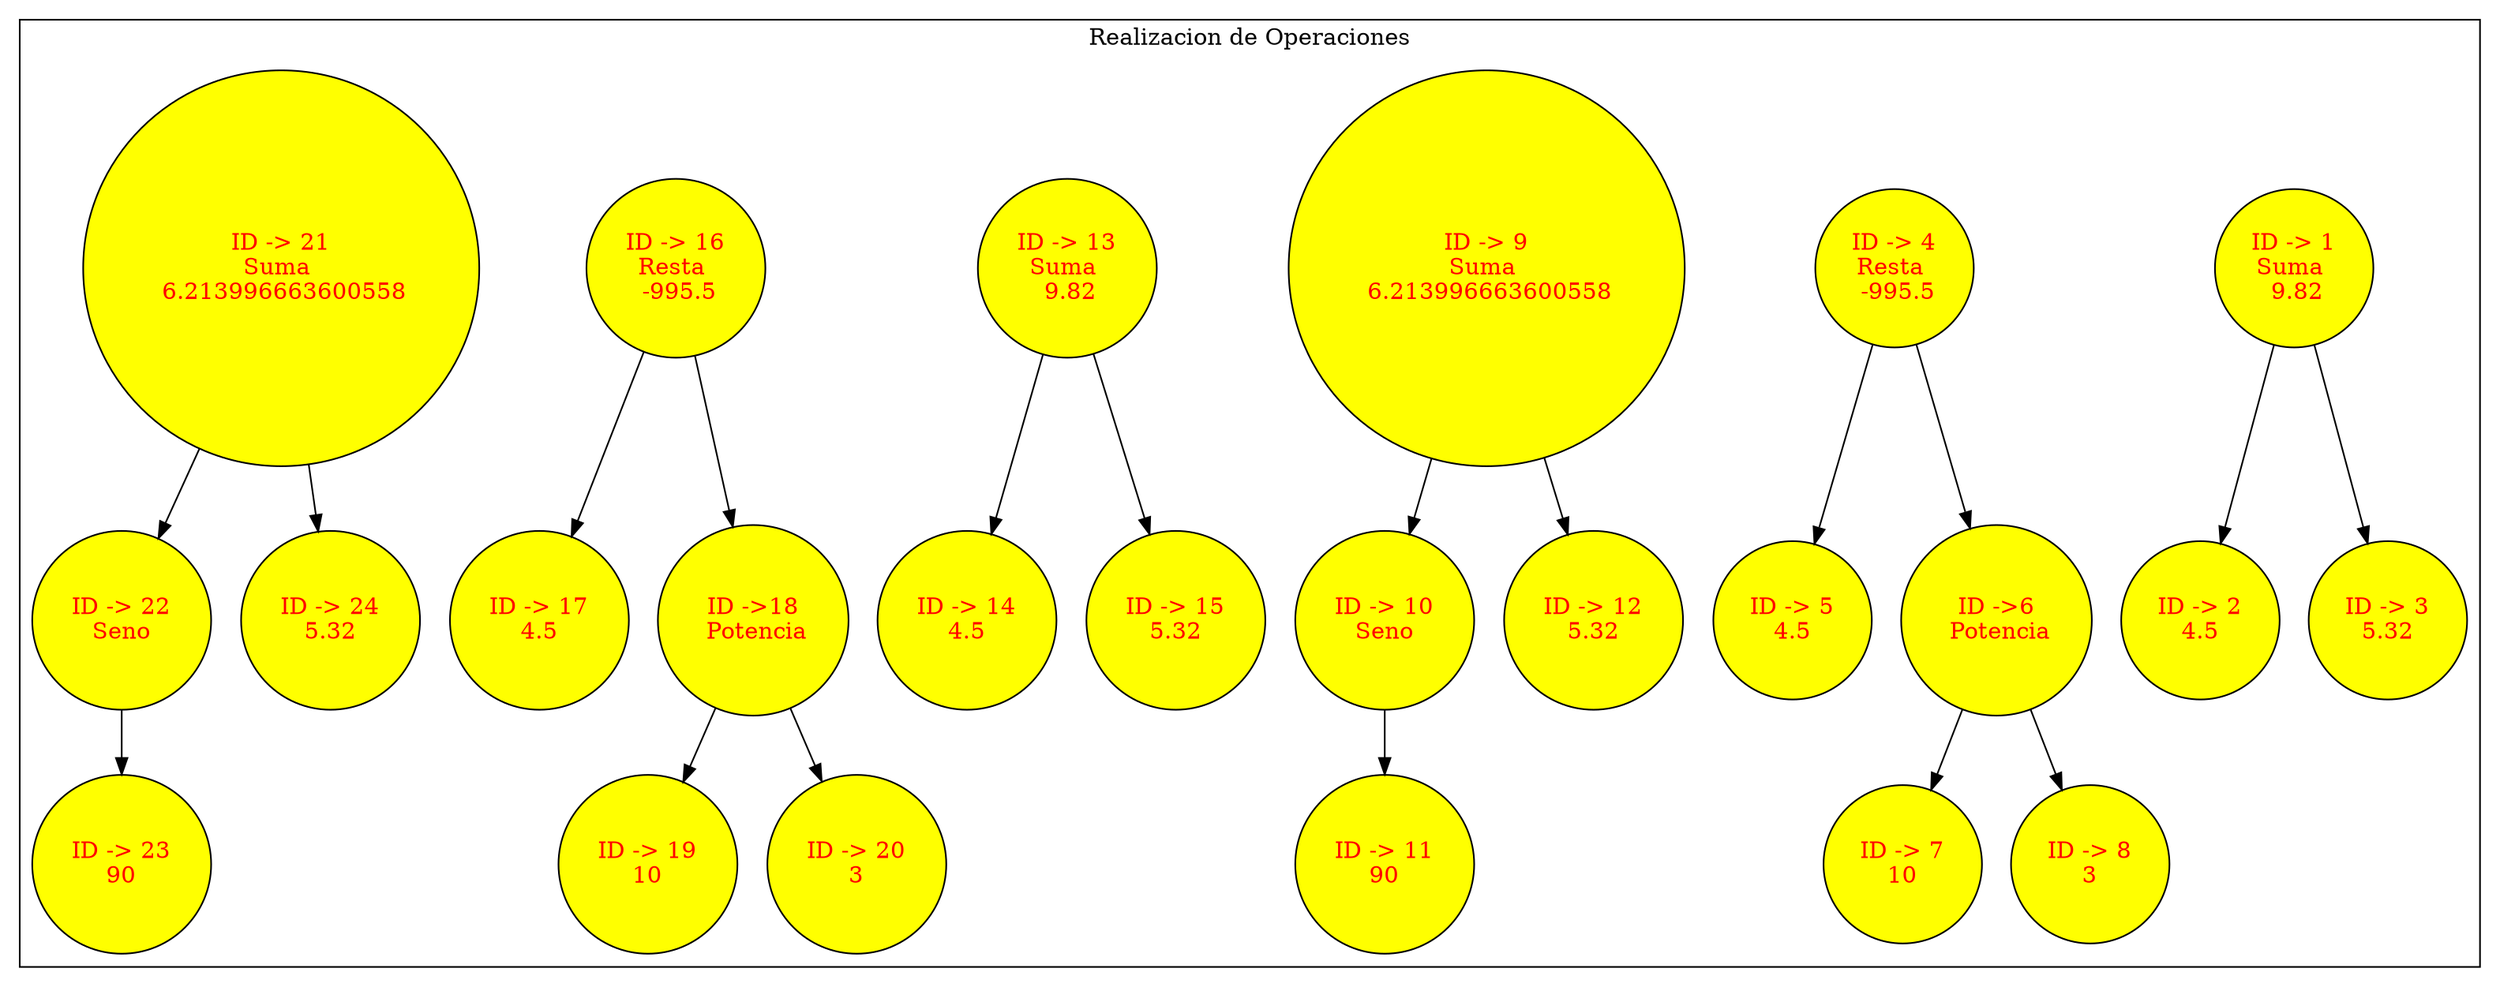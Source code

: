 digraph {
	subgraph cluster_0 {
		label="Realizacion de Operaciones"
		rank=same
		node [fillcolor=yellow fontcolor=red shape=circle style=filled]
		"ID -> 1
Suma 
 9.82" -> "ID -> 2
4.5"
		"ID -> 1
Suma 
 9.82" -> "ID -> 3
5.32"
		"ID -> 4
Resta 
 -995.5" -> "ID -> 5
4.5"
		"ID -> 4
Resta 
 -995.5" -> "ID ->6
 Potencia"
		"ID ->6
 Potencia" -> "ID -> 7
10"
		"ID ->6
 Potencia" -> "ID -> 8
3"
		"ID -> 9
Suma 
 6.213996663600558" -> "ID -> 10
Seno"
		"ID -> 10
Seno" -> "ID -> 11
90"
		"ID -> 9
Suma 
 6.213996663600558" -> "ID -> 12
5.32"
		"ID -> 13
Suma 
 9.82" -> "ID -> 14
4.5"
		"ID -> 13
Suma 
 9.82" -> "ID -> 15
5.32"
		"ID -> 16
Resta 
 -995.5" -> "ID -> 17
4.5"
		"ID -> 16
Resta 
 -995.5" -> "ID ->18
 Potencia"
		"ID ->18
 Potencia" -> "ID -> 19
10"
		"ID ->18
 Potencia" -> "ID -> 20
3"
		"ID -> 21
Suma 
 6.213996663600558" -> "ID -> 22
Seno"
		"ID -> 22
Seno" -> "ID -> 23
90"
		"ID -> 21
Suma 
 6.213996663600558" -> "ID -> 24
5.32"
	}
}
